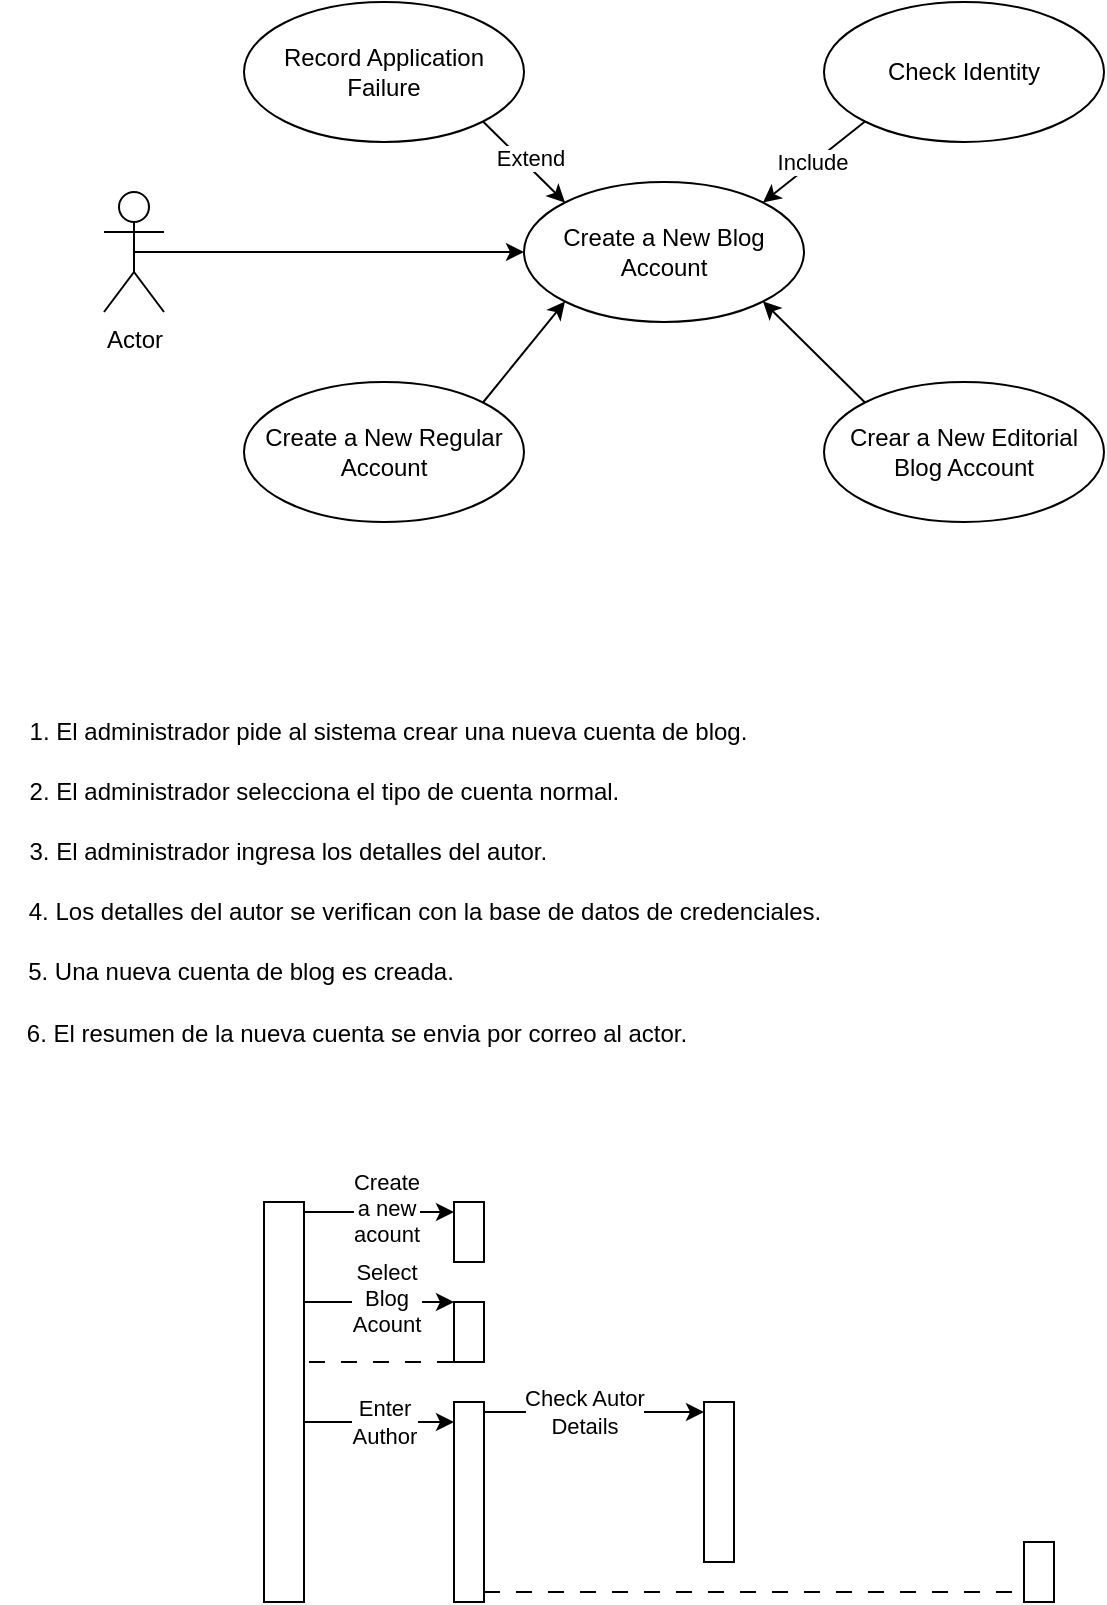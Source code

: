 <mxfile version="22.1.22" type="github">
  <diagram name="Página-1" id="1qWvVfx8WxdVZQZR35Iz">
    <mxGraphModel dx="1195" dy="663" grid="1" gridSize="10" guides="1" tooltips="1" connect="1" arrows="1" fold="1" page="1" pageScale="1" pageWidth="827" pageHeight="1169" math="0" shadow="0">
      <root>
        <mxCell id="0" />
        <mxCell id="1" parent="0" />
        <mxCell id="97puo30hhXIsJmYNwi94-14" style="edgeStyle=orthogonalEdgeStyle;rounded=0;orthogonalLoop=1;jettySize=auto;html=1;exitX=0.5;exitY=0.5;exitDx=0;exitDy=0;exitPerimeter=0;" edge="1" parent="1" source="97puo30hhXIsJmYNwi94-1" target="97puo30hhXIsJmYNwi94-4">
          <mxGeometry relative="1" as="geometry" />
        </mxCell>
        <mxCell id="97puo30hhXIsJmYNwi94-1" value="Actor" style="shape=umlActor;verticalLabelPosition=bottom;verticalAlign=top;html=1;" vertex="1" parent="1">
          <mxGeometry x="90" y="185" width="30" height="60" as="geometry" />
        </mxCell>
        <mxCell id="97puo30hhXIsJmYNwi94-7" style="rounded=0;orthogonalLoop=1;jettySize=auto;html=1;exitX=1;exitY=1;exitDx=0;exitDy=0;entryX=0;entryY=0;entryDx=0;entryDy=0;" edge="1" parent="1" source="97puo30hhXIsJmYNwi94-2" target="97puo30hhXIsJmYNwi94-4">
          <mxGeometry relative="1" as="geometry" />
        </mxCell>
        <mxCell id="97puo30hhXIsJmYNwi94-8" value="Extend" style="edgeLabel;html=1;align=center;verticalAlign=middle;resizable=0;points=[];" vertex="1" connectable="0" parent="97puo30hhXIsJmYNwi94-7">
          <mxGeometry x="0.025" y="4" relative="1" as="geometry">
            <mxPoint x="-1" as="offset" />
          </mxGeometry>
        </mxCell>
        <mxCell id="97puo30hhXIsJmYNwi94-2" value="Record Application Failure" style="ellipse;whiteSpace=wrap;html=1;" vertex="1" parent="1">
          <mxGeometry x="160" y="90" width="140" height="70" as="geometry" />
        </mxCell>
        <mxCell id="97puo30hhXIsJmYNwi94-5" style="rounded=0;orthogonalLoop=1;jettySize=auto;html=1;exitX=0;exitY=1;exitDx=0;exitDy=0;entryX=1;entryY=0;entryDx=0;entryDy=0;" edge="1" parent="1" source="97puo30hhXIsJmYNwi94-3" target="97puo30hhXIsJmYNwi94-4">
          <mxGeometry relative="1" as="geometry" />
        </mxCell>
        <mxCell id="97puo30hhXIsJmYNwi94-6" value="Include" style="edgeLabel;html=1;align=center;verticalAlign=middle;resizable=0;points=[];" vertex="1" connectable="0" parent="97puo30hhXIsJmYNwi94-5">
          <mxGeometry x="0.048" y="-1" relative="1" as="geometry">
            <mxPoint as="offset" />
          </mxGeometry>
        </mxCell>
        <mxCell id="97puo30hhXIsJmYNwi94-3" value="Check Identity" style="ellipse;whiteSpace=wrap;html=1;" vertex="1" parent="1">
          <mxGeometry x="450" y="90" width="140" height="70" as="geometry" />
        </mxCell>
        <mxCell id="97puo30hhXIsJmYNwi94-4" value="Create a New Blog Account" style="ellipse;whiteSpace=wrap;html=1;" vertex="1" parent="1">
          <mxGeometry x="300" y="180" width="140" height="70" as="geometry" />
        </mxCell>
        <mxCell id="97puo30hhXIsJmYNwi94-10" style="rounded=0;orthogonalLoop=1;jettySize=auto;html=1;exitX=1;exitY=0;exitDx=0;exitDy=0;entryX=0;entryY=1;entryDx=0;entryDy=0;" edge="1" parent="1" source="97puo30hhXIsJmYNwi94-9" target="97puo30hhXIsJmYNwi94-4">
          <mxGeometry relative="1" as="geometry" />
        </mxCell>
        <mxCell id="97puo30hhXIsJmYNwi94-9" value="Create a New Regular Account" style="ellipse;whiteSpace=wrap;html=1;" vertex="1" parent="1">
          <mxGeometry x="160" y="280" width="140" height="70" as="geometry" />
        </mxCell>
        <mxCell id="97puo30hhXIsJmYNwi94-13" style="rounded=0;orthogonalLoop=1;jettySize=auto;html=1;exitX=0;exitY=0;exitDx=0;exitDy=0;entryX=1;entryY=1;entryDx=0;entryDy=0;" edge="1" parent="1" source="97puo30hhXIsJmYNwi94-12" target="97puo30hhXIsJmYNwi94-4">
          <mxGeometry relative="1" as="geometry" />
        </mxCell>
        <mxCell id="97puo30hhXIsJmYNwi94-12" value="Crear a New Editorial Blog Account" style="ellipse;whiteSpace=wrap;html=1;" vertex="1" parent="1">
          <mxGeometry x="450" y="280" width="140" height="70" as="geometry" />
        </mxCell>
        <mxCell id="97puo30hhXIsJmYNwi94-15" value="1. El administrador pide al sistema crear una nueva cuenta de blog.&lt;span style=&quot;white-space: pre;&quot;&gt;&#x9;&lt;/span&gt;" style="text;html=1;align=center;verticalAlign=middle;resizable=0;points=[];autosize=1;strokeColor=none;fillColor=none;" vertex="1" parent="1">
          <mxGeometry x="39" y="440" width="400" height="30" as="geometry" />
        </mxCell>
        <mxCell id="97puo30hhXIsJmYNwi94-16" value="&amp;nbsp;2. El administrador selecciona el tipo de cuenta normal.&lt;span style=&quot;white-space: pre;&quot;&gt;&#x9;&lt;/span&gt;" style="text;html=1;align=center;verticalAlign=middle;resizable=0;points=[];autosize=1;strokeColor=none;fillColor=none;" vertex="1" parent="1">
          <mxGeometry x="39" y="470" width="340" height="30" as="geometry" />
        </mxCell>
        <mxCell id="97puo30hhXIsJmYNwi94-17" value="&amp;nbsp;3. El administrador ingresa los detalles del autor." style="text;html=1;align=center;verticalAlign=middle;resizable=0;points=[];autosize=1;strokeColor=none;fillColor=none;" vertex="1" parent="1">
          <mxGeometry x="40" y="500" width="280" height="30" as="geometry" />
        </mxCell>
        <mxCell id="97puo30hhXIsJmYNwi94-18" value="4. Los detalles del autor se verifican con la base de datos de credenciales." style="text;html=1;align=center;verticalAlign=middle;resizable=0;points=[];autosize=1;strokeColor=none;fillColor=none;" vertex="1" parent="1">
          <mxGeometry x="40" y="530" width="420" height="30" as="geometry" />
        </mxCell>
        <mxCell id="97puo30hhXIsJmYNwi94-19" value="5. Una nueva cuenta de blog es creada." style="text;html=1;align=center;verticalAlign=middle;resizable=0;points=[];autosize=1;strokeColor=none;fillColor=none;" vertex="1" parent="1">
          <mxGeometry x="38" y="560" width="240" height="30" as="geometry" />
        </mxCell>
        <mxCell id="97puo30hhXIsJmYNwi94-20" value="6. El resumen de la nueva cuenta se envia por correo al actor." style="text;html=1;align=center;verticalAlign=middle;resizable=0;points=[];autosize=1;strokeColor=none;fillColor=none;" vertex="1" parent="1">
          <mxGeometry x="41" y="591" width="350" height="30" as="geometry" />
        </mxCell>
        <mxCell id="97puo30hhXIsJmYNwi94-21" value="" style="html=1;points=[[0,0,0,0,5],[0,1,0,0,-5],[1,0,0,0,5],[1,1,0,0,-5]];perimeter=orthogonalPerimeter;outlineConnect=0;targetShapes=umlLifeline;portConstraint=eastwest;newEdgeStyle={&quot;curved&quot;:0,&quot;rounded&quot;:0};" vertex="1" parent="1">
          <mxGeometry x="170" y="690" width="20" height="200" as="geometry" />
        </mxCell>
        <mxCell id="97puo30hhXIsJmYNwi94-22" value="" style="html=1;points=[[0,0,0,0,5],[0,1,0,0,-5],[1,0,0,0,5],[1,1,0,0,-5]];perimeter=orthogonalPerimeter;outlineConnect=0;targetShapes=umlLifeline;portConstraint=eastwest;newEdgeStyle={&quot;curved&quot;:0,&quot;rounded&quot;:0};" vertex="1" parent="1">
          <mxGeometry x="265" y="690" width="15" height="30" as="geometry" />
        </mxCell>
        <mxCell id="97puo30hhXIsJmYNwi94-23" value="" style="html=1;points=[[0,0,0,0,5],[0,1,0,0,-5],[1,0,0,0,5],[1,1,0,0,-5]];perimeter=orthogonalPerimeter;outlineConnect=0;targetShapes=umlLifeline;portConstraint=eastwest;newEdgeStyle={&quot;curved&quot;:0,&quot;rounded&quot;:0};" vertex="1" parent="1">
          <mxGeometry x="265" y="740" width="15" height="30" as="geometry" />
        </mxCell>
        <mxCell id="97puo30hhXIsJmYNwi94-25" style="edgeStyle=orthogonalEdgeStyle;rounded=0;orthogonalLoop=1;jettySize=auto;html=1;curved=0;exitX=1;exitY=0;exitDx=0;exitDy=5;exitPerimeter=0;entryX=0;entryY=0;entryDx=0;entryDy=5;entryPerimeter=0;" edge="1" parent="1" source="97puo30hhXIsJmYNwi94-21" target="97puo30hhXIsJmYNwi94-22">
          <mxGeometry relative="1" as="geometry" />
        </mxCell>
        <mxCell id="97puo30hhXIsJmYNwi94-26" value="&lt;div&gt;Create&lt;/div&gt;&lt;div&gt;a new&lt;/div&gt;&lt;div&gt;acount&lt;br&gt;&lt;/div&gt;" style="edgeLabel;html=1;align=center;verticalAlign=middle;resizable=0;points=[];" vertex="1" connectable="0" parent="97puo30hhXIsJmYNwi94-25">
          <mxGeometry x="0.078" y="2" relative="1" as="geometry">
            <mxPoint as="offset" />
          </mxGeometry>
        </mxCell>
        <mxCell id="97puo30hhXIsJmYNwi94-31" style="edgeStyle=orthogonalEdgeStyle;rounded=0;orthogonalLoop=1;jettySize=auto;html=1;curved=0;exitX=1;exitY=0;exitDx=0;exitDy=5;exitPerimeter=0;entryX=0;entryY=0;entryDx=0;entryDy=5;entryPerimeter=0;" edge="1" parent="1">
          <mxGeometry relative="1" as="geometry">
            <mxPoint x="190" y="740" as="sourcePoint" />
            <mxPoint x="265" y="740" as="targetPoint" />
          </mxGeometry>
        </mxCell>
        <mxCell id="97puo30hhXIsJmYNwi94-32" value="&lt;div&gt;Select&lt;/div&gt;&lt;div&gt;Blog&lt;/div&gt;&lt;div&gt;Acount&lt;br&gt;&lt;/div&gt;" style="edgeLabel;html=1;align=center;verticalAlign=middle;resizable=0;points=[];" vertex="1" connectable="0" parent="97puo30hhXIsJmYNwi94-31">
          <mxGeometry x="0.078" y="2" relative="1" as="geometry">
            <mxPoint as="offset" />
          </mxGeometry>
        </mxCell>
        <mxCell id="97puo30hhXIsJmYNwi94-34" style="edgeStyle=orthogonalEdgeStyle;rounded=0;orthogonalLoop=1;jettySize=auto;html=1;curved=0;exitX=1;exitY=0;exitDx=0;exitDy=5;exitPerimeter=0;entryX=0;entryY=0;entryDx=0;entryDy=5;entryPerimeter=0;dashed=1;dashPattern=8 8;endArrow=none;endFill=0;" edge="1" parent="1">
          <mxGeometry relative="1" as="geometry">
            <mxPoint x="192.5" y="770" as="sourcePoint" />
            <mxPoint x="267.5" y="770" as="targetPoint" />
          </mxGeometry>
        </mxCell>
        <mxCell id="97puo30hhXIsJmYNwi94-36" value="" style="html=1;points=[[0,0,0,0,5],[0,1,0,0,-5],[1,0,0,0,5],[1,1,0,0,-5]];perimeter=orthogonalPerimeter;outlineConnect=0;targetShapes=umlLifeline;portConstraint=eastwest;newEdgeStyle={&quot;curved&quot;:0,&quot;rounded&quot;:0};" vertex="1" parent="1">
          <mxGeometry x="265" y="790" width="15" height="100" as="geometry" />
        </mxCell>
        <mxCell id="97puo30hhXIsJmYNwi94-37" style="edgeStyle=orthogonalEdgeStyle;rounded=0;orthogonalLoop=1;jettySize=auto;html=1;curved=0;exitX=1;exitY=0;exitDx=0;exitDy=5;exitPerimeter=0;entryX=0;entryY=0;entryDx=0;entryDy=5;entryPerimeter=0;" edge="1" parent="1">
          <mxGeometry relative="1" as="geometry">
            <mxPoint x="190" y="800" as="sourcePoint" />
            <mxPoint x="265" y="800" as="targetPoint" />
          </mxGeometry>
        </mxCell>
        <mxCell id="97puo30hhXIsJmYNwi94-38" value="&lt;div&gt;Enter&lt;/div&gt;&lt;div&gt;Author&lt;br&gt;&lt;/div&gt;" style="edgeLabel;html=1;align=center;verticalAlign=middle;resizable=0;points=[];" vertex="1" connectable="0" parent="97puo30hhXIsJmYNwi94-37">
          <mxGeometry x="0.078" y="2" relative="1" as="geometry">
            <mxPoint x="-1" y="2" as="offset" />
          </mxGeometry>
        </mxCell>
        <mxCell id="97puo30hhXIsJmYNwi94-41" value="" style="html=1;points=[[0,0,0,0,5],[0,1,0,0,-5],[1,0,0,0,5],[1,1,0,0,-5]];perimeter=orthogonalPerimeter;outlineConnect=0;targetShapes=umlLifeline;portConstraint=eastwest;newEdgeStyle={&quot;curved&quot;:0,&quot;rounded&quot;:0};" vertex="1" parent="1">
          <mxGeometry x="390" y="790" width="15" height="80" as="geometry" />
        </mxCell>
        <mxCell id="97puo30hhXIsJmYNwi94-42" style="edgeStyle=orthogonalEdgeStyle;rounded=0;orthogonalLoop=1;jettySize=auto;html=1;curved=0;exitX=1;exitY=0;exitDx=0;exitDy=5;exitPerimeter=0;entryX=0;entryY=0;entryDx=0;entryDy=5;entryPerimeter=0;" edge="1" parent="1" source="97puo30hhXIsJmYNwi94-36" target="97puo30hhXIsJmYNwi94-41">
          <mxGeometry relative="1" as="geometry" />
        </mxCell>
        <mxCell id="97puo30hhXIsJmYNwi94-43" value="&lt;div&gt;Check Autor&lt;/div&gt;&lt;div&gt;Details&lt;br&gt;&lt;/div&gt;" style="edgeLabel;html=1;align=center;verticalAlign=middle;resizable=0;points=[];" vertex="1" connectable="0" parent="97puo30hhXIsJmYNwi94-42">
          <mxGeometry x="-0.091" relative="1" as="geometry">
            <mxPoint as="offset" />
          </mxGeometry>
        </mxCell>
        <mxCell id="97puo30hhXIsJmYNwi94-44" value="" style="html=1;points=[[0,0,0,0,5],[0,1,0,0,-5],[1,0,0,0,5],[1,1,0,0,-5]];perimeter=orthogonalPerimeter;outlineConnect=0;targetShapes=umlLifeline;portConstraint=eastwest;newEdgeStyle={&quot;curved&quot;:0,&quot;rounded&quot;:0};" vertex="1" parent="1">
          <mxGeometry x="550" y="860" width="15" height="30" as="geometry" />
        </mxCell>
        <mxCell id="97puo30hhXIsJmYNwi94-45" style="edgeStyle=orthogonalEdgeStyle;rounded=0;orthogonalLoop=1;jettySize=auto;html=1;curved=0;exitX=1;exitY=1;exitDx=0;exitDy=-5;exitPerimeter=0;entryX=0;entryY=1;entryDx=0;entryDy=-5;entryPerimeter=0;dashed=1;dashPattern=8 8;endArrow=none;endFill=0;" edge="1" parent="1" source="97puo30hhXIsJmYNwi94-36" target="97puo30hhXIsJmYNwi94-44">
          <mxGeometry relative="1" as="geometry" />
        </mxCell>
      </root>
    </mxGraphModel>
  </diagram>
</mxfile>
